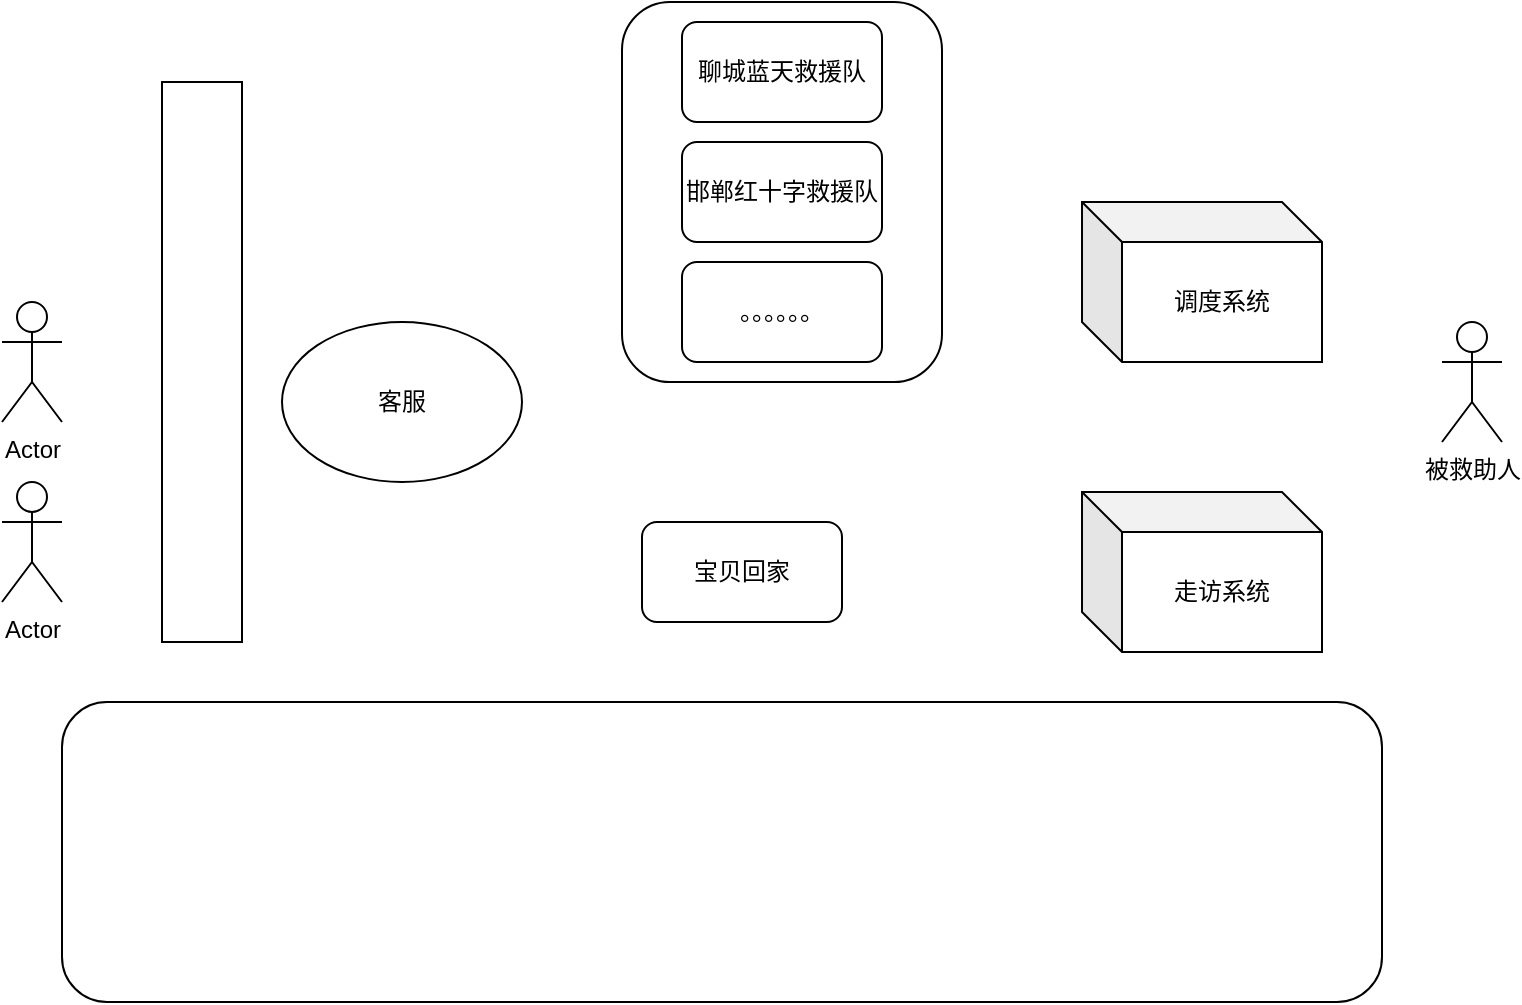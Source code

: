 <mxfile version="17.1.3" type="github">
  <diagram id="odk4SWSnApb-LSzLbIC0" name="Page-1">
    <mxGraphModel dx="1426" dy="769" grid="1" gridSize="10" guides="1" tooltips="1" connect="1" arrows="1" fold="1" page="1" pageScale="1" pageWidth="827" pageHeight="1169" math="0" shadow="0">
      <root>
        <mxCell id="0" />
        <mxCell id="1" parent="0" />
        <mxCell id="ZkykrI-qIr06TGxrH-Ft-2" value="Actor" style="shape=umlActor;verticalLabelPosition=bottom;verticalAlign=top;html=1;outlineConnect=0;" vertex="1" parent="1">
          <mxGeometry x="40" y="290" width="30" height="60" as="geometry" />
        </mxCell>
        <mxCell id="ZkykrI-qIr06TGxrH-Ft-3" value="" style="rounded=0;whiteSpace=wrap;html=1;" vertex="1" parent="1">
          <mxGeometry x="120" y="180" width="40" height="280" as="geometry" />
        </mxCell>
        <mxCell id="ZkykrI-qIr06TGxrH-Ft-4" value="" style="rounded=1;whiteSpace=wrap;html=1;" vertex="1" parent="1">
          <mxGeometry x="70" y="490" width="660" height="150" as="geometry" />
        </mxCell>
        <mxCell id="ZkykrI-qIr06TGxrH-Ft-5" value="" style="rounded=1;whiteSpace=wrap;html=1;" vertex="1" parent="1">
          <mxGeometry x="350" y="140" width="160" height="190" as="geometry" />
        </mxCell>
        <mxCell id="ZkykrI-qIr06TGxrH-Ft-6" value="宝贝回家" style="rounded=1;whiteSpace=wrap;html=1;" vertex="1" parent="1">
          <mxGeometry x="360" y="400" width="100" height="50" as="geometry" />
        </mxCell>
        <mxCell id="ZkykrI-qIr06TGxrH-Ft-7" value="客服" style="ellipse;whiteSpace=wrap;html=1;" vertex="1" parent="1">
          <mxGeometry x="180" y="300" width="120" height="80" as="geometry" />
        </mxCell>
        <mxCell id="ZkykrI-qIr06TGxrH-Ft-8" value="邯郸红十字救援队" style="rounded=1;whiteSpace=wrap;html=1;" vertex="1" parent="1">
          <mxGeometry x="380" y="210" width="100" height="50" as="geometry" />
        </mxCell>
        <mxCell id="ZkykrI-qIr06TGxrH-Ft-9" value="聊城蓝天救援队" style="rounded=1;whiteSpace=wrap;html=1;" vertex="1" parent="1">
          <mxGeometry x="380" y="150" width="100" height="50" as="geometry" />
        </mxCell>
        <mxCell id="ZkykrI-qIr06TGxrH-Ft-10" value="。。。。。。" style="rounded=1;whiteSpace=wrap;html=1;" vertex="1" parent="1">
          <mxGeometry x="380" y="270" width="100" height="50" as="geometry" />
        </mxCell>
        <mxCell id="ZkykrI-qIr06TGxrH-Ft-11" value="调度系统" style="shape=cube;whiteSpace=wrap;html=1;boundedLbl=1;backgroundOutline=1;darkOpacity=0.05;darkOpacity2=0.1;" vertex="1" parent="1">
          <mxGeometry x="580" y="240" width="120" height="80" as="geometry" />
        </mxCell>
        <mxCell id="ZkykrI-qIr06TGxrH-Ft-12" value="被救助人" style="shape=umlActor;verticalLabelPosition=bottom;verticalAlign=top;html=1;outlineConnect=0;" vertex="1" parent="1">
          <mxGeometry x="760" y="300" width="30" height="60" as="geometry" />
        </mxCell>
        <mxCell id="ZkykrI-qIr06TGxrH-Ft-13" value="Actor" style="shape=umlActor;verticalLabelPosition=bottom;verticalAlign=top;html=1;outlineConnect=0;" vertex="1" parent="1">
          <mxGeometry x="40" y="380" width="30" height="60" as="geometry" />
        </mxCell>
        <mxCell id="ZkykrI-qIr06TGxrH-Ft-14" value="走访系统" style="shape=cube;whiteSpace=wrap;html=1;boundedLbl=1;backgroundOutline=1;darkOpacity=0.05;darkOpacity2=0.1;" vertex="1" parent="1">
          <mxGeometry x="580" y="385" width="120" height="80" as="geometry" />
        </mxCell>
      </root>
    </mxGraphModel>
  </diagram>
</mxfile>

